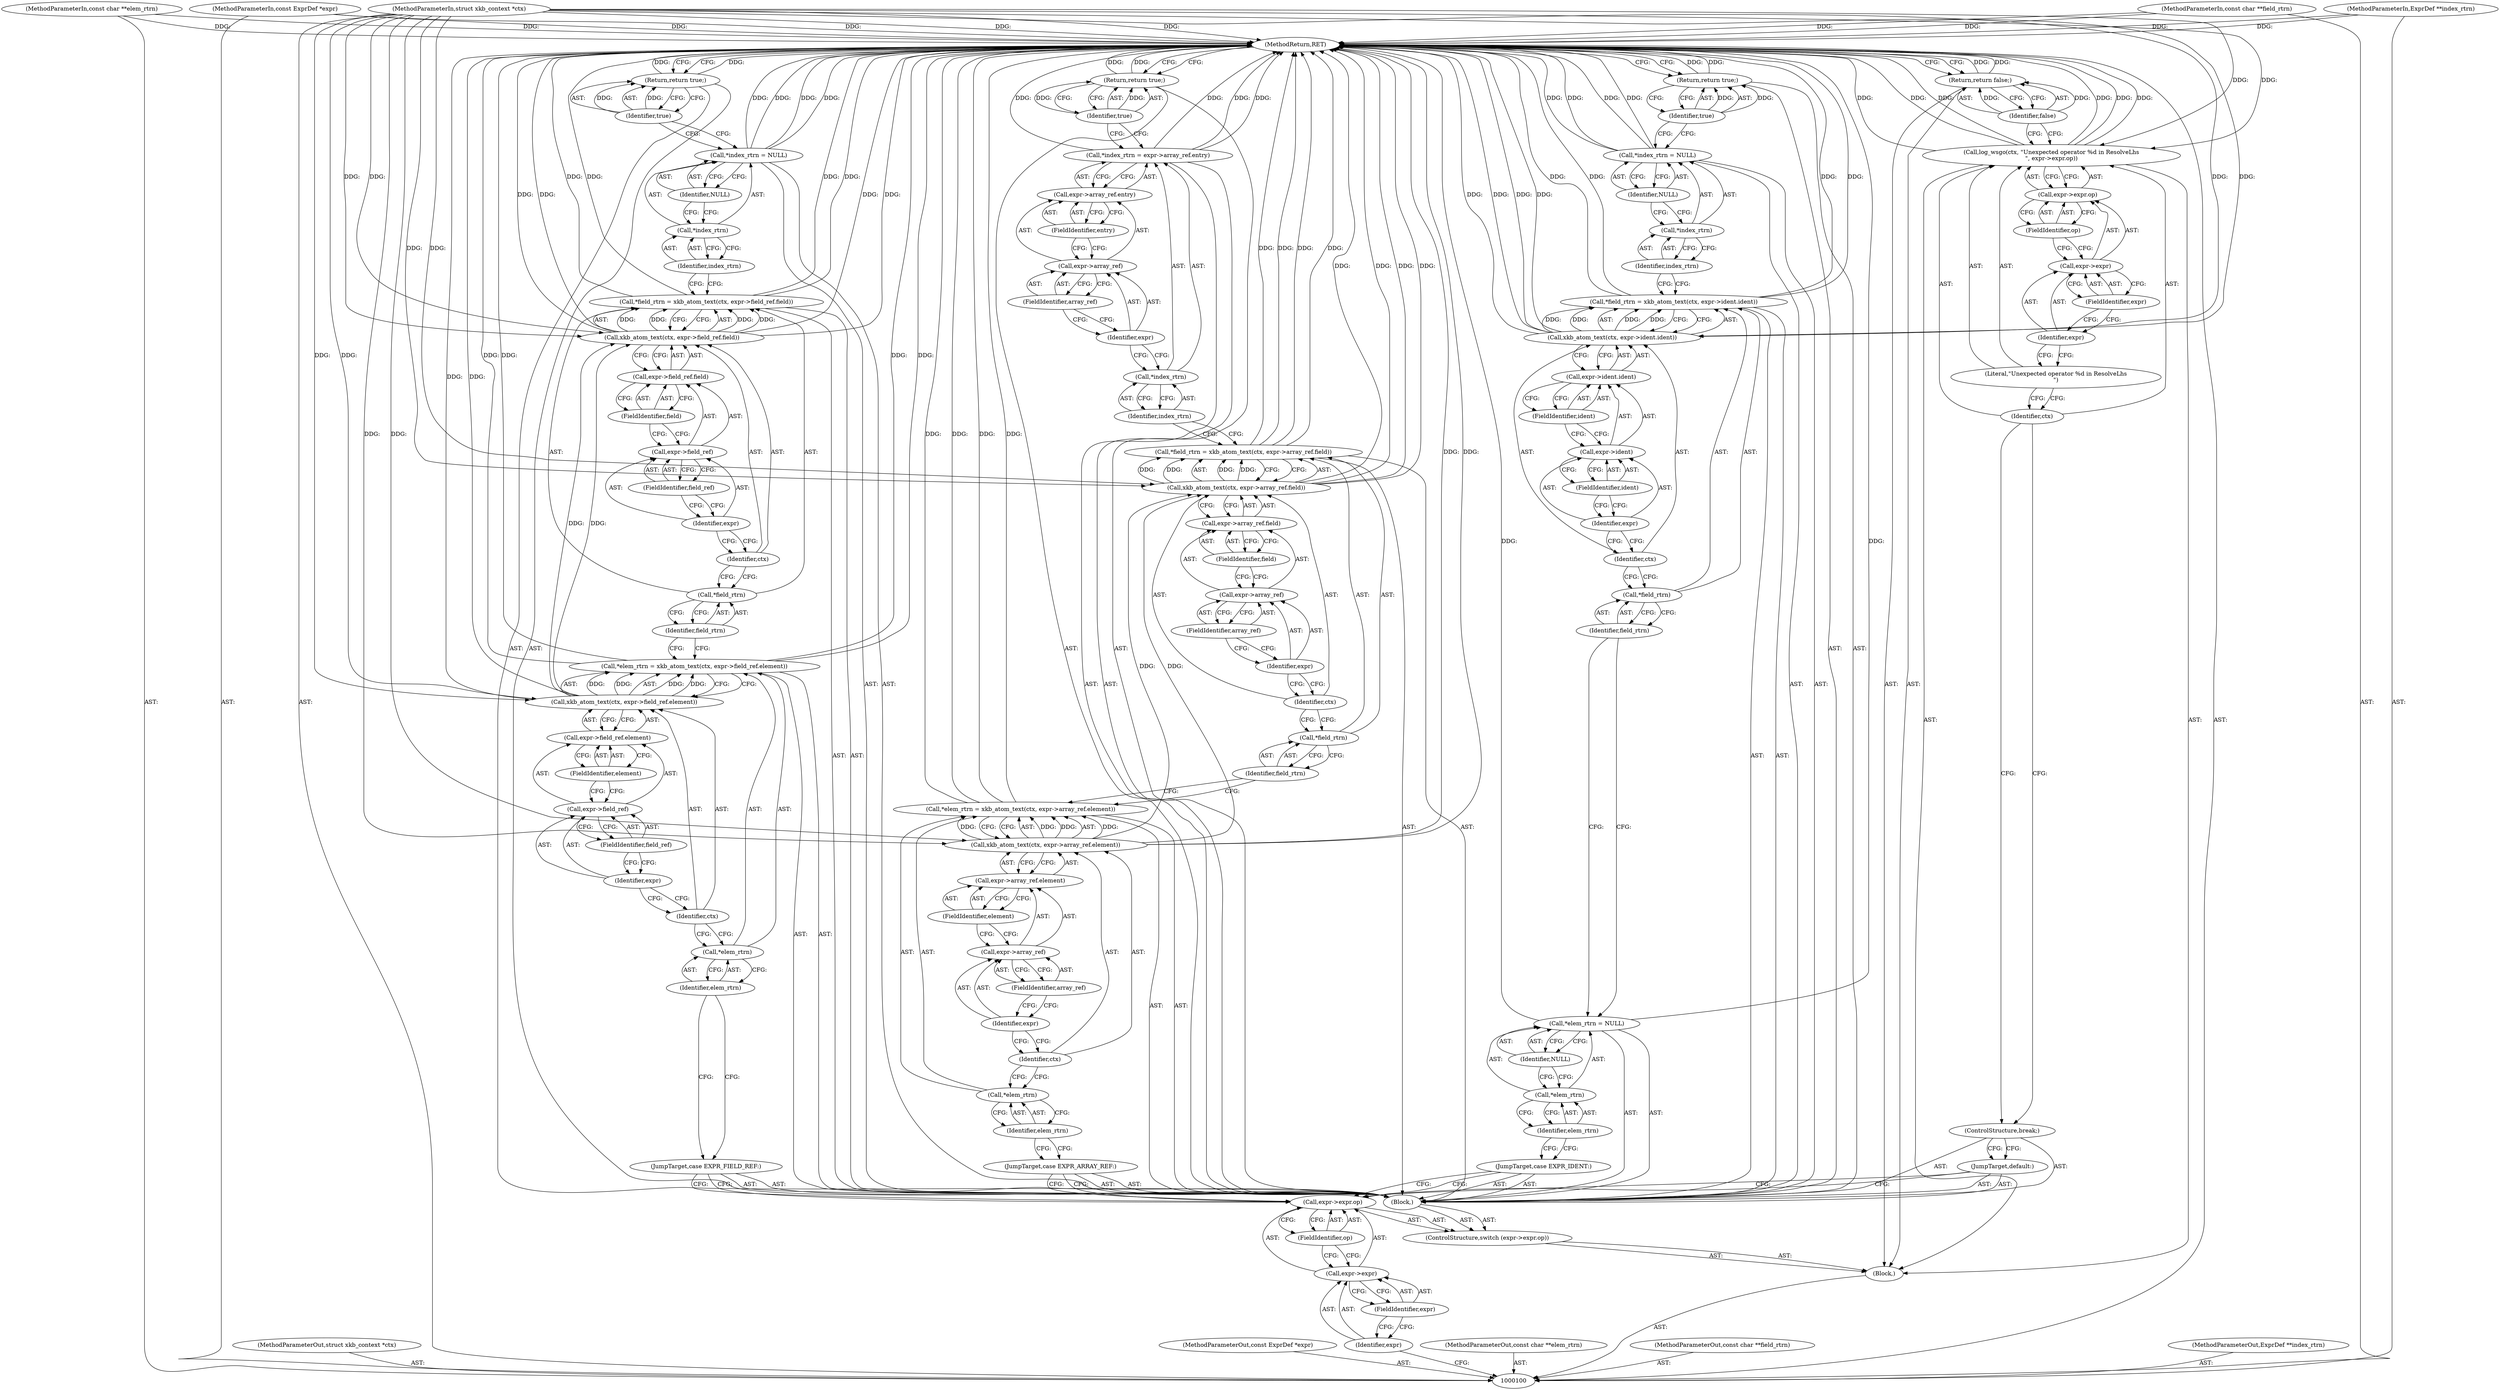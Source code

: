 digraph "1_libxkbcommon_38e1766bc6e20108948aec8a0b222a4bad0254e9" {
"1000205" [label="(MethodReturn,RET)"];
"1000101" [label="(MethodParameterIn,struct xkb_context *ctx)"];
"1000245" [label="(MethodParameterOut,struct xkb_context *ctx)"];
"1000102" [label="(MethodParameterIn,const ExprDef *expr)"];
"1000246" [label="(MethodParameterOut,const ExprDef *expr)"];
"1000134" [label="(Identifier,true)"];
"1000133" [label="(Return,return true;)"];
"1000135" [label="(JumpTarget,case EXPR_FIELD_REF:)"];
"1000138" [label="(Identifier,elem_rtrn)"];
"1000139" [label="(Call,xkb_atom_text(ctx, expr->field_ref.element))"];
"1000140" [label="(Identifier,ctx)"];
"1000141" [label="(Call,expr->field_ref.element)"];
"1000142" [label="(Call,expr->field_ref)"];
"1000143" [label="(Identifier,expr)"];
"1000144" [label="(FieldIdentifier,field_ref)"];
"1000145" [label="(FieldIdentifier,element)"];
"1000136" [label="(Call,*elem_rtrn = xkb_atom_text(ctx, expr->field_ref.element))"];
"1000137" [label="(Call,*elem_rtrn)"];
"1000148" [label="(Identifier,field_rtrn)"];
"1000149" [label="(Call,xkb_atom_text(ctx, expr->field_ref.field))"];
"1000150" [label="(Identifier,ctx)"];
"1000151" [label="(Call,expr->field_ref.field)"];
"1000152" [label="(Call,expr->field_ref)"];
"1000153" [label="(Identifier,expr)"];
"1000154" [label="(FieldIdentifier,field_ref)"];
"1000155" [label="(FieldIdentifier,field)"];
"1000146" [label="(Call,*field_rtrn = xkb_atom_text(ctx, expr->field_ref.field))"];
"1000147" [label="(Call,*field_rtrn)"];
"1000159" [label="(Identifier,NULL)"];
"1000156" [label="(Call,*index_rtrn = NULL)"];
"1000157" [label="(Call,*index_rtrn)"];
"1000158" [label="(Identifier,index_rtrn)"];
"1000161" [label="(Identifier,true)"];
"1000160" [label="(Return,return true;)"];
"1000162" [label="(JumpTarget,case EXPR_ARRAY_REF:)"];
"1000166" [label="(Call,xkb_atom_text(ctx, expr->array_ref.element))"];
"1000167" [label="(Identifier,ctx)"];
"1000168" [label="(Call,expr->array_ref.element)"];
"1000169" [label="(Call,expr->array_ref)"];
"1000170" [label="(Identifier,expr)"];
"1000171" [label="(FieldIdentifier,array_ref)"];
"1000172" [label="(FieldIdentifier,element)"];
"1000163" [label="(Call,*elem_rtrn = xkb_atom_text(ctx, expr->array_ref.element))"];
"1000164" [label="(Call,*elem_rtrn)"];
"1000165" [label="(Identifier,elem_rtrn)"];
"1000176" [label="(Call,xkb_atom_text(ctx, expr->array_ref.field))"];
"1000177" [label="(Identifier,ctx)"];
"1000178" [label="(Call,expr->array_ref.field)"];
"1000179" [label="(Call,expr->array_ref)"];
"1000180" [label="(Identifier,expr)"];
"1000181" [label="(FieldIdentifier,array_ref)"];
"1000182" [label="(FieldIdentifier,field)"];
"1000173" [label="(Call,*field_rtrn = xkb_atom_text(ctx, expr->array_ref.field))"];
"1000174" [label="(Call,*field_rtrn)"];
"1000175" [label="(Identifier,field_rtrn)"];
"1000186" [label="(Call,expr->array_ref.entry)"];
"1000187" [label="(Call,expr->array_ref)"];
"1000188" [label="(Identifier,expr)"];
"1000189" [label="(FieldIdentifier,array_ref)"];
"1000190" [label="(FieldIdentifier,entry)"];
"1000183" [label="(Call,*index_rtrn = expr->array_ref.entry)"];
"1000184" [label="(Call,*index_rtrn)"];
"1000185" [label="(Identifier,index_rtrn)"];
"1000103" [label="(MethodParameterIn,const char **elem_rtrn)"];
"1000247" [label="(MethodParameterOut,const char **elem_rtrn)"];
"1000104" [label="(MethodParameterIn,const char **field_rtrn)"];
"1000248" [label="(MethodParameterOut,const char **field_rtrn)"];
"1000192" [label="(Identifier,true)"];
"1000191" [label="(Return,return true;)"];
"1000193" [label="(JumpTarget,default:)"];
"1000194" [label="(ControlStructure,break;)"];
"1000196" [label="(Identifier,ctx)"];
"1000197" [label="(Literal,\"Unexpected operator %d in ResolveLhs\n\")"];
"1000195" [label="(Call,log_wsgo(ctx, \"Unexpected operator %d in ResolveLhs\n\", expr->expr.op))"];
"1000198" [label="(Call,expr->expr.op)"];
"1000199" [label="(Call,expr->expr)"];
"1000200" [label="(Identifier,expr)"];
"1000201" [label="(FieldIdentifier,expr)"];
"1000202" [label="(FieldIdentifier,op)"];
"1000204" [label="(Identifier,false)"];
"1000203" [label="(Return,return false;)"];
"1000105" [label="(MethodParameterIn,ExprDef **index_rtrn)"];
"1000249" [label="(MethodParameterOut,ExprDef **index_rtrn)"];
"1000106" [label="(Block,)"];
"1000108" [label="(Call,expr->expr.op)"];
"1000109" [label="(Call,expr->expr)"];
"1000110" [label="(Identifier,expr)"];
"1000111" [label="(FieldIdentifier,expr)"];
"1000112" [label="(FieldIdentifier,op)"];
"1000113" [label="(Block,)"];
"1000107" [label="(ControlStructure,switch (expr->expr.op))"];
"1000114" [label="(JumpTarget,case EXPR_IDENT:)"];
"1000117" [label="(Identifier,elem_rtrn)"];
"1000118" [label="(Identifier,NULL)"];
"1000115" [label="(Call,*elem_rtrn = NULL)"];
"1000116" [label="(Call,*elem_rtrn)"];
"1000121" [label="(Identifier,field_rtrn)"];
"1000122" [label="(Call,xkb_atom_text(ctx, expr->ident.ident))"];
"1000123" [label="(Identifier,ctx)"];
"1000124" [label="(Call,expr->ident.ident)"];
"1000125" [label="(Call,expr->ident)"];
"1000126" [label="(Identifier,expr)"];
"1000127" [label="(FieldIdentifier,ident)"];
"1000128" [label="(FieldIdentifier,ident)"];
"1000119" [label="(Call,*field_rtrn = xkb_atom_text(ctx, expr->ident.ident))"];
"1000120" [label="(Call,*field_rtrn)"];
"1000131" [label="(Identifier,index_rtrn)"];
"1000132" [label="(Identifier,NULL)"];
"1000129" [label="(Call,*index_rtrn = NULL)"];
"1000130" [label="(Call,*index_rtrn)"];
"1000205" -> "1000100"  [label="AST: "];
"1000205" -> "1000133"  [label="CFG: "];
"1000205" -> "1000160"  [label="CFG: "];
"1000205" -> "1000191"  [label="CFG: "];
"1000205" -> "1000203"  [label="CFG: "];
"1000191" -> "1000205"  [label="DDG: "];
"1000149" -> "1000205"  [label="DDG: "];
"1000149" -> "1000205"  [label="DDG: "];
"1000156" -> "1000205"  [label="DDG: "];
"1000156" -> "1000205"  [label="DDG: "];
"1000104" -> "1000205"  [label="DDG: "];
"1000105" -> "1000205"  [label="DDG: "];
"1000102" -> "1000205"  [label="DDG: "];
"1000176" -> "1000205"  [label="DDG: "];
"1000176" -> "1000205"  [label="DDG: "];
"1000166" -> "1000205"  [label="DDG: "];
"1000129" -> "1000205"  [label="DDG: "];
"1000129" -> "1000205"  [label="DDG: "];
"1000163" -> "1000205"  [label="DDG: "];
"1000163" -> "1000205"  [label="DDG: "];
"1000183" -> "1000205"  [label="DDG: "];
"1000183" -> "1000205"  [label="DDG: "];
"1000122" -> "1000205"  [label="DDG: "];
"1000122" -> "1000205"  [label="DDG: "];
"1000139" -> "1000205"  [label="DDG: "];
"1000136" -> "1000205"  [label="DDG: "];
"1000136" -> "1000205"  [label="DDG: "];
"1000195" -> "1000205"  [label="DDG: "];
"1000195" -> "1000205"  [label="DDG: "];
"1000195" -> "1000205"  [label="DDG: "];
"1000103" -> "1000205"  [label="DDG: "];
"1000146" -> "1000205"  [label="DDG: "];
"1000146" -> "1000205"  [label="DDG: "];
"1000173" -> "1000205"  [label="DDG: "];
"1000173" -> "1000205"  [label="DDG: "];
"1000101" -> "1000205"  [label="DDG: "];
"1000119" -> "1000205"  [label="DDG: "];
"1000119" -> "1000205"  [label="DDG: "];
"1000115" -> "1000205"  [label="DDG: "];
"1000133" -> "1000205"  [label="DDG: "];
"1000160" -> "1000205"  [label="DDG: "];
"1000203" -> "1000205"  [label="DDG: "];
"1000101" -> "1000100"  [label="AST: "];
"1000101" -> "1000205"  [label="DDG: "];
"1000101" -> "1000122"  [label="DDG: "];
"1000101" -> "1000139"  [label="DDG: "];
"1000101" -> "1000149"  [label="DDG: "];
"1000101" -> "1000166"  [label="DDG: "];
"1000101" -> "1000176"  [label="DDG: "];
"1000101" -> "1000195"  [label="DDG: "];
"1000245" -> "1000100"  [label="AST: "];
"1000102" -> "1000100"  [label="AST: "];
"1000102" -> "1000205"  [label="DDG: "];
"1000246" -> "1000100"  [label="AST: "];
"1000134" -> "1000133"  [label="AST: "];
"1000134" -> "1000129"  [label="CFG: "];
"1000133" -> "1000134"  [label="CFG: "];
"1000134" -> "1000133"  [label="DDG: "];
"1000133" -> "1000113"  [label="AST: "];
"1000133" -> "1000134"  [label="CFG: "];
"1000134" -> "1000133"  [label="AST: "];
"1000205" -> "1000133"  [label="CFG: "];
"1000133" -> "1000205"  [label="DDG: "];
"1000134" -> "1000133"  [label="DDG: "];
"1000135" -> "1000113"  [label="AST: "];
"1000135" -> "1000108"  [label="CFG: "];
"1000138" -> "1000135"  [label="CFG: "];
"1000138" -> "1000137"  [label="AST: "];
"1000138" -> "1000135"  [label="CFG: "];
"1000137" -> "1000138"  [label="CFG: "];
"1000139" -> "1000136"  [label="AST: "];
"1000139" -> "1000141"  [label="CFG: "];
"1000140" -> "1000139"  [label="AST: "];
"1000141" -> "1000139"  [label="AST: "];
"1000136" -> "1000139"  [label="CFG: "];
"1000139" -> "1000205"  [label="DDG: "];
"1000139" -> "1000136"  [label="DDG: "];
"1000139" -> "1000136"  [label="DDG: "];
"1000101" -> "1000139"  [label="DDG: "];
"1000139" -> "1000149"  [label="DDG: "];
"1000140" -> "1000139"  [label="AST: "];
"1000140" -> "1000137"  [label="CFG: "];
"1000143" -> "1000140"  [label="CFG: "];
"1000141" -> "1000139"  [label="AST: "];
"1000141" -> "1000145"  [label="CFG: "];
"1000142" -> "1000141"  [label="AST: "];
"1000145" -> "1000141"  [label="AST: "];
"1000139" -> "1000141"  [label="CFG: "];
"1000142" -> "1000141"  [label="AST: "];
"1000142" -> "1000144"  [label="CFG: "];
"1000143" -> "1000142"  [label="AST: "];
"1000144" -> "1000142"  [label="AST: "];
"1000145" -> "1000142"  [label="CFG: "];
"1000143" -> "1000142"  [label="AST: "];
"1000143" -> "1000140"  [label="CFG: "];
"1000144" -> "1000143"  [label="CFG: "];
"1000144" -> "1000142"  [label="AST: "];
"1000144" -> "1000143"  [label="CFG: "];
"1000142" -> "1000144"  [label="CFG: "];
"1000145" -> "1000141"  [label="AST: "];
"1000145" -> "1000142"  [label="CFG: "];
"1000141" -> "1000145"  [label="CFG: "];
"1000136" -> "1000113"  [label="AST: "];
"1000136" -> "1000139"  [label="CFG: "];
"1000137" -> "1000136"  [label="AST: "];
"1000139" -> "1000136"  [label="AST: "];
"1000148" -> "1000136"  [label="CFG: "];
"1000136" -> "1000205"  [label="DDG: "];
"1000136" -> "1000205"  [label="DDG: "];
"1000139" -> "1000136"  [label="DDG: "];
"1000139" -> "1000136"  [label="DDG: "];
"1000137" -> "1000136"  [label="AST: "];
"1000137" -> "1000138"  [label="CFG: "];
"1000138" -> "1000137"  [label="AST: "];
"1000140" -> "1000137"  [label="CFG: "];
"1000148" -> "1000147"  [label="AST: "];
"1000148" -> "1000136"  [label="CFG: "];
"1000147" -> "1000148"  [label="CFG: "];
"1000149" -> "1000146"  [label="AST: "];
"1000149" -> "1000151"  [label="CFG: "];
"1000150" -> "1000149"  [label="AST: "];
"1000151" -> "1000149"  [label="AST: "];
"1000146" -> "1000149"  [label="CFG: "];
"1000149" -> "1000205"  [label="DDG: "];
"1000149" -> "1000205"  [label="DDG: "];
"1000149" -> "1000146"  [label="DDG: "];
"1000149" -> "1000146"  [label="DDG: "];
"1000139" -> "1000149"  [label="DDG: "];
"1000101" -> "1000149"  [label="DDG: "];
"1000150" -> "1000149"  [label="AST: "];
"1000150" -> "1000147"  [label="CFG: "];
"1000153" -> "1000150"  [label="CFG: "];
"1000151" -> "1000149"  [label="AST: "];
"1000151" -> "1000155"  [label="CFG: "];
"1000152" -> "1000151"  [label="AST: "];
"1000155" -> "1000151"  [label="AST: "];
"1000149" -> "1000151"  [label="CFG: "];
"1000152" -> "1000151"  [label="AST: "];
"1000152" -> "1000154"  [label="CFG: "];
"1000153" -> "1000152"  [label="AST: "];
"1000154" -> "1000152"  [label="AST: "];
"1000155" -> "1000152"  [label="CFG: "];
"1000153" -> "1000152"  [label="AST: "];
"1000153" -> "1000150"  [label="CFG: "];
"1000154" -> "1000153"  [label="CFG: "];
"1000154" -> "1000152"  [label="AST: "];
"1000154" -> "1000153"  [label="CFG: "];
"1000152" -> "1000154"  [label="CFG: "];
"1000155" -> "1000151"  [label="AST: "];
"1000155" -> "1000152"  [label="CFG: "];
"1000151" -> "1000155"  [label="CFG: "];
"1000146" -> "1000113"  [label="AST: "];
"1000146" -> "1000149"  [label="CFG: "];
"1000147" -> "1000146"  [label="AST: "];
"1000149" -> "1000146"  [label="AST: "];
"1000158" -> "1000146"  [label="CFG: "];
"1000146" -> "1000205"  [label="DDG: "];
"1000146" -> "1000205"  [label="DDG: "];
"1000149" -> "1000146"  [label="DDG: "];
"1000149" -> "1000146"  [label="DDG: "];
"1000147" -> "1000146"  [label="AST: "];
"1000147" -> "1000148"  [label="CFG: "];
"1000148" -> "1000147"  [label="AST: "];
"1000150" -> "1000147"  [label="CFG: "];
"1000159" -> "1000156"  [label="AST: "];
"1000159" -> "1000157"  [label="CFG: "];
"1000156" -> "1000159"  [label="CFG: "];
"1000156" -> "1000113"  [label="AST: "];
"1000156" -> "1000159"  [label="CFG: "];
"1000157" -> "1000156"  [label="AST: "];
"1000159" -> "1000156"  [label="AST: "];
"1000161" -> "1000156"  [label="CFG: "];
"1000156" -> "1000205"  [label="DDG: "];
"1000156" -> "1000205"  [label="DDG: "];
"1000157" -> "1000156"  [label="AST: "];
"1000157" -> "1000158"  [label="CFG: "];
"1000158" -> "1000157"  [label="AST: "];
"1000159" -> "1000157"  [label="CFG: "];
"1000158" -> "1000157"  [label="AST: "];
"1000158" -> "1000146"  [label="CFG: "];
"1000157" -> "1000158"  [label="CFG: "];
"1000161" -> "1000160"  [label="AST: "];
"1000161" -> "1000156"  [label="CFG: "];
"1000160" -> "1000161"  [label="CFG: "];
"1000161" -> "1000160"  [label="DDG: "];
"1000160" -> "1000113"  [label="AST: "];
"1000160" -> "1000161"  [label="CFG: "];
"1000161" -> "1000160"  [label="AST: "];
"1000205" -> "1000160"  [label="CFG: "];
"1000160" -> "1000205"  [label="DDG: "];
"1000161" -> "1000160"  [label="DDG: "];
"1000162" -> "1000113"  [label="AST: "];
"1000162" -> "1000108"  [label="CFG: "];
"1000165" -> "1000162"  [label="CFG: "];
"1000166" -> "1000163"  [label="AST: "];
"1000166" -> "1000168"  [label="CFG: "];
"1000167" -> "1000166"  [label="AST: "];
"1000168" -> "1000166"  [label="AST: "];
"1000163" -> "1000166"  [label="CFG: "];
"1000166" -> "1000205"  [label="DDG: "];
"1000166" -> "1000163"  [label="DDG: "];
"1000166" -> "1000163"  [label="DDG: "];
"1000101" -> "1000166"  [label="DDG: "];
"1000166" -> "1000176"  [label="DDG: "];
"1000167" -> "1000166"  [label="AST: "];
"1000167" -> "1000164"  [label="CFG: "];
"1000170" -> "1000167"  [label="CFG: "];
"1000168" -> "1000166"  [label="AST: "];
"1000168" -> "1000172"  [label="CFG: "];
"1000169" -> "1000168"  [label="AST: "];
"1000172" -> "1000168"  [label="AST: "];
"1000166" -> "1000168"  [label="CFG: "];
"1000169" -> "1000168"  [label="AST: "];
"1000169" -> "1000171"  [label="CFG: "];
"1000170" -> "1000169"  [label="AST: "];
"1000171" -> "1000169"  [label="AST: "];
"1000172" -> "1000169"  [label="CFG: "];
"1000170" -> "1000169"  [label="AST: "];
"1000170" -> "1000167"  [label="CFG: "];
"1000171" -> "1000170"  [label="CFG: "];
"1000171" -> "1000169"  [label="AST: "];
"1000171" -> "1000170"  [label="CFG: "];
"1000169" -> "1000171"  [label="CFG: "];
"1000172" -> "1000168"  [label="AST: "];
"1000172" -> "1000169"  [label="CFG: "];
"1000168" -> "1000172"  [label="CFG: "];
"1000163" -> "1000113"  [label="AST: "];
"1000163" -> "1000166"  [label="CFG: "];
"1000164" -> "1000163"  [label="AST: "];
"1000166" -> "1000163"  [label="AST: "];
"1000175" -> "1000163"  [label="CFG: "];
"1000163" -> "1000205"  [label="DDG: "];
"1000163" -> "1000205"  [label="DDG: "];
"1000166" -> "1000163"  [label="DDG: "];
"1000166" -> "1000163"  [label="DDG: "];
"1000164" -> "1000163"  [label="AST: "];
"1000164" -> "1000165"  [label="CFG: "];
"1000165" -> "1000164"  [label="AST: "];
"1000167" -> "1000164"  [label="CFG: "];
"1000165" -> "1000164"  [label="AST: "];
"1000165" -> "1000162"  [label="CFG: "];
"1000164" -> "1000165"  [label="CFG: "];
"1000176" -> "1000173"  [label="AST: "];
"1000176" -> "1000178"  [label="CFG: "];
"1000177" -> "1000176"  [label="AST: "];
"1000178" -> "1000176"  [label="AST: "];
"1000173" -> "1000176"  [label="CFG: "];
"1000176" -> "1000205"  [label="DDG: "];
"1000176" -> "1000205"  [label="DDG: "];
"1000176" -> "1000173"  [label="DDG: "];
"1000176" -> "1000173"  [label="DDG: "];
"1000166" -> "1000176"  [label="DDG: "];
"1000101" -> "1000176"  [label="DDG: "];
"1000177" -> "1000176"  [label="AST: "];
"1000177" -> "1000174"  [label="CFG: "];
"1000180" -> "1000177"  [label="CFG: "];
"1000178" -> "1000176"  [label="AST: "];
"1000178" -> "1000182"  [label="CFG: "];
"1000179" -> "1000178"  [label="AST: "];
"1000182" -> "1000178"  [label="AST: "];
"1000176" -> "1000178"  [label="CFG: "];
"1000179" -> "1000178"  [label="AST: "];
"1000179" -> "1000181"  [label="CFG: "];
"1000180" -> "1000179"  [label="AST: "];
"1000181" -> "1000179"  [label="AST: "];
"1000182" -> "1000179"  [label="CFG: "];
"1000180" -> "1000179"  [label="AST: "];
"1000180" -> "1000177"  [label="CFG: "];
"1000181" -> "1000180"  [label="CFG: "];
"1000181" -> "1000179"  [label="AST: "];
"1000181" -> "1000180"  [label="CFG: "];
"1000179" -> "1000181"  [label="CFG: "];
"1000182" -> "1000178"  [label="AST: "];
"1000182" -> "1000179"  [label="CFG: "];
"1000178" -> "1000182"  [label="CFG: "];
"1000173" -> "1000113"  [label="AST: "];
"1000173" -> "1000176"  [label="CFG: "];
"1000174" -> "1000173"  [label="AST: "];
"1000176" -> "1000173"  [label="AST: "];
"1000185" -> "1000173"  [label="CFG: "];
"1000173" -> "1000205"  [label="DDG: "];
"1000173" -> "1000205"  [label="DDG: "];
"1000176" -> "1000173"  [label="DDG: "];
"1000176" -> "1000173"  [label="DDG: "];
"1000174" -> "1000173"  [label="AST: "];
"1000174" -> "1000175"  [label="CFG: "];
"1000175" -> "1000174"  [label="AST: "];
"1000177" -> "1000174"  [label="CFG: "];
"1000175" -> "1000174"  [label="AST: "];
"1000175" -> "1000163"  [label="CFG: "];
"1000174" -> "1000175"  [label="CFG: "];
"1000186" -> "1000183"  [label="AST: "];
"1000186" -> "1000190"  [label="CFG: "];
"1000187" -> "1000186"  [label="AST: "];
"1000190" -> "1000186"  [label="AST: "];
"1000183" -> "1000186"  [label="CFG: "];
"1000187" -> "1000186"  [label="AST: "];
"1000187" -> "1000189"  [label="CFG: "];
"1000188" -> "1000187"  [label="AST: "];
"1000189" -> "1000187"  [label="AST: "];
"1000190" -> "1000187"  [label="CFG: "];
"1000188" -> "1000187"  [label="AST: "];
"1000188" -> "1000184"  [label="CFG: "];
"1000189" -> "1000188"  [label="CFG: "];
"1000189" -> "1000187"  [label="AST: "];
"1000189" -> "1000188"  [label="CFG: "];
"1000187" -> "1000189"  [label="CFG: "];
"1000190" -> "1000186"  [label="AST: "];
"1000190" -> "1000187"  [label="CFG: "];
"1000186" -> "1000190"  [label="CFG: "];
"1000183" -> "1000113"  [label="AST: "];
"1000183" -> "1000186"  [label="CFG: "];
"1000184" -> "1000183"  [label="AST: "];
"1000186" -> "1000183"  [label="AST: "];
"1000192" -> "1000183"  [label="CFG: "];
"1000183" -> "1000205"  [label="DDG: "];
"1000183" -> "1000205"  [label="DDG: "];
"1000184" -> "1000183"  [label="AST: "];
"1000184" -> "1000185"  [label="CFG: "];
"1000185" -> "1000184"  [label="AST: "];
"1000188" -> "1000184"  [label="CFG: "];
"1000185" -> "1000184"  [label="AST: "];
"1000185" -> "1000173"  [label="CFG: "];
"1000184" -> "1000185"  [label="CFG: "];
"1000103" -> "1000100"  [label="AST: "];
"1000103" -> "1000205"  [label="DDG: "];
"1000247" -> "1000100"  [label="AST: "];
"1000104" -> "1000100"  [label="AST: "];
"1000104" -> "1000205"  [label="DDG: "];
"1000248" -> "1000100"  [label="AST: "];
"1000192" -> "1000191"  [label="AST: "];
"1000192" -> "1000183"  [label="CFG: "];
"1000191" -> "1000192"  [label="CFG: "];
"1000192" -> "1000191"  [label="DDG: "];
"1000191" -> "1000113"  [label="AST: "];
"1000191" -> "1000192"  [label="CFG: "];
"1000192" -> "1000191"  [label="AST: "];
"1000205" -> "1000191"  [label="CFG: "];
"1000191" -> "1000205"  [label="DDG: "];
"1000192" -> "1000191"  [label="DDG: "];
"1000193" -> "1000113"  [label="AST: "];
"1000193" -> "1000108"  [label="CFG: "];
"1000194" -> "1000193"  [label="CFG: "];
"1000194" -> "1000113"  [label="AST: "];
"1000194" -> "1000193"  [label="CFG: "];
"1000196" -> "1000194"  [label="CFG: "];
"1000196" -> "1000195"  [label="AST: "];
"1000196" -> "1000194"  [label="CFG: "];
"1000197" -> "1000196"  [label="CFG: "];
"1000197" -> "1000195"  [label="AST: "];
"1000197" -> "1000196"  [label="CFG: "];
"1000200" -> "1000197"  [label="CFG: "];
"1000195" -> "1000106"  [label="AST: "];
"1000195" -> "1000198"  [label="CFG: "];
"1000196" -> "1000195"  [label="AST: "];
"1000197" -> "1000195"  [label="AST: "];
"1000198" -> "1000195"  [label="AST: "];
"1000204" -> "1000195"  [label="CFG: "];
"1000195" -> "1000205"  [label="DDG: "];
"1000195" -> "1000205"  [label="DDG: "];
"1000195" -> "1000205"  [label="DDG: "];
"1000101" -> "1000195"  [label="DDG: "];
"1000198" -> "1000195"  [label="AST: "];
"1000198" -> "1000202"  [label="CFG: "];
"1000199" -> "1000198"  [label="AST: "];
"1000202" -> "1000198"  [label="AST: "];
"1000195" -> "1000198"  [label="CFG: "];
"1000199" -> "1000198"  [label="AST: "];
"1000199" -> "1000201"  [label="CFG: "];
"1000200" -> "1000199"  [label="AST: "];
"1000201" -> "1000199"  [label="AST: "];
"1000202" -> "1000199"  [label="CFG: "];
"1000200" -> "1000199"  [label="AST: "];
"1000200" -> "1000197"  [label="CFG: "];
"1000201" -> "1000200"  [label="CFG: "];
"1000201" -> "1000199"  [label="AST: "];
"1000201" -> "1000200"  [label="CFG: "];
"1000199" -> "1000201"  [label="CFG: "];
"1000202" -> "1000198"  [label="AST: "];
"1000202" -> "1000199"  [label="CFG: "];
"1000198" -> "1000202"  [label="CFG: "];
"1000204" -> "1000203"  [label="AST: "];
"1000204" -> "1000195"  [label="CFG: "];
"1000203" -> "1000204"  [label="CFG: "];
"1000204" -> "1000203"  [label="DDG: "];
"1000203" -> "1000106"  [label="AST: "];
"1000203" -> "1000204"  [label="CFG: "];
"1000204" -> "1000203"  [label="AST: "];
"1000205" -> "1000203"  [label="CFG: "];
"1000203" -> "1000205"  [label="DDG: "];
"1000204" -> "1000203"  [label="DDG: "];
"1000105" -> "1000100"  [label="AST: "];
"1000105" -> "1000205"  [label="DDG: "];
"1000249" -> "1000100"  [label="AST: "];
"1000106" -> "1000100"  [label="AST: "];
"1000107" -> "1000106"  [label="AST: "];
"1000195" -> "1000106"  [label="AST: "];
"1000203" -> "1000106"  [label="AST: "];
"1000108" -> "1000107"  [label="AST: "];
"1000108" -> "1000112"  [label="CFG: "];
"1000109" -> "1000108"  [label="AST: "];
"1000112" -> "1000108"  [label="AST: "];
"1000114" -> "1000108"  [label="CFG: "];
"1000135" -> "1000108"  [label="CFG: "];
"1000162" -> "1000108"  [label="CFG: "];
"1000193" -> "1000108"  [label="CFG: "];
"1000109" -> "1000108"  [label="AST: "];
"1000109" -> "1000111"  [label="CFG: "];
"1000110" -> "1000109"  [label="AST: "];
"1000111" -> "1000109"  [label="AST: "];
"1000112" -> "1000109"  [label="CFG: "];
"1000110" -> "1000109"  [label="AST: "];
"1000110" -> "1000100"  [label="CFG: "];
"1000111" -> "1000110"  [label="CFG: "];
"1000111" -> "1000109"  [label="AST: "];
"1000111" -> "1000110"  [label="CFG: "];
"1000109" -> "1000111"  [label="CFG: "];
"1000112" -> "1000108"  [label="AST: "];
"1000112" -> "1000109"  [label="CFG: "];
"1000108" -> "1000112"  [label="CFG: "];
"1000113" -> "1000107"  [label="AST: "];
"1000114" -> "1000113"  [label="AST: "];
"1000115" -> "1000113"  [label="AST: "];
"1000119" -> "1000113"  [label="AST: "];
"1000129" -> "1000113"  [label="AST: "];
"1000133" -> "1000113"  [label="AST: "];
"1000135" -> "1000113"  [label="AST: "];
"1000136" -> "1000113"  [label="AST: "];
"1000146" -> "1000113"  [label="AST: "];
"1000156" -> "1000113"  [label="AST: "];
"1000160" -> "1000113"  [label="AST: "];
"1000162" -> "1000113"  [label="AST: "];
"1000163" -> "1000113"  [label="AST: "];
"1000173" -> "1000113"  [label="AST: "];
"1000183" -> "1000113"  [label="AST: "];
"1000191" -> "1000113"  [label="AST: "];
"1000193" -> "1000113"  [label="AST: "];
"1000194" -> "1000113"  [label="AST: "];
"1000107" -> "1000106"  [label="AST: "];
"1000108" -> "1000107"  [label="AST: "];
"1000113" -> "1000107"  [label="AST: "];
"1000114" -> "1000113"  [label="AST: "];
"1000114" -> "1000108"  [label="CFG: "];
"1000117" -> "1000114"  [label="CFG: "];
"1000117" -> "1000116"  [label="AST: "];
"1000117" -> "1000114"  [label="CFG: "];
"1000116" -> "1000117"  [label="CFG: "];
"1000118" -> "1000115"  [label="AST: "];
"1000118" -> "1000116"  [label="CFG: "];
"1000115" -> "1000118"  [label="CFG: "];
"1000115" -> "1000113"  [label="AST: "];
"1000115" -> "1000118"  [label="CFG: "];
"1000116" -> "1000115"  [label="AST: "];
"1000118" -> "1000115"  [label="AST: "];
"1000121" -> "1000115"  [label="CFG: "];
"1000115" -> "1000205"  [label="DDG: "];
"1000116" -> "1000115"  [label="AST: "];
"1000116" -> "1000117"  [label="CFG: "];
"1000117" -> "1000116"  [label="AST: "];
"1000118" -> "1000116"  [label="CFG: "];
"1000121" -> "1000120"  [label="AST: "];
"1000121" -> "1000115"  [label="CFG: "];
"1000120" -> "1000121"  [label="CFG: "];
"1000122" -> "1000119"  [label="AST: "];
"1000122" -> "1000124"  [label="CFG: "];
"1000123" -> "1000122"  [label="AST: "];
"1000124" -> "1000122"  [label="AST: "];
"1000119" -> "1000122"  [label="CFG: "];
"1000122" -> "1000205"  [label="DDG: "];
"1000122" -> "1000205"  [label="DDG: "];
"1000122" -> "1000119"  [label="DDG: "];
"1000122" -> "1000119"  [label="DDG: "];
"1000101" -> "1000122"  [label="DDG: "];
"1000123" -> "1000122"  [label="AST: "];
"1000123" -> "1000120"  [label="CFG: "];
"1000126" -> "1000123"  [label="CFG: "];
"1000124" -> "1000122"  [label="AST: "];
"1000124" -> "1000128"  [label="CFG: "];
"1000125" -> "1000124"  [label="AST: "];
"1000128" -> "1000124"  [label="AST: "];
"1000122" -> "1000124"  [label="CFG: "];
"1000125" -> "1000124"  [label="AST: "];
"1000125" -> "1000127"  [label="CFG: "];
"1000126" -> "1000125"  [label="AST: "];
"1000127" -> "1000125"  [label="AST: "];
"1000128" -> "1000125"  [label="CFG: "];
"1000126" -> "1000125"  [label="AST: "];
"1000126" -> "1000123"  [label="CFG: "];
"1000127" -> "1000126"  [label="CFG: "];
"1000127" -> "1000125"  [label="AST: "];
"1000127" -> "1000126"  [label="CFG: "];
"1000125" -> "1000127"  [label="CFG: "];
"1000128" -> "1000124"  [label="AST: "];
"1000128" -> "1000125"  [label="CFG: "];
"1000124" -> "1000128"  [label="CFG: "];
"1000119" -> "1000113"  [label="AST: "];
"1000119" -> "1000122"  [label="CFG: "];
"1000120" -> "1000119"  [label="AST: "];
"1000122" -> "1000119"  [label="AST: "];
"1000131" -> "1000119"  [label="CFG: "];
"1000119" -> "1000205"  [label="DDG: "];
"1000119" -> "1000205"  [label="DDG: "];
"1000122" -> "1000119"  [label="DDG: "];
"1000122" -> "1000119"  [label="DDG: "];
"1000120" -> "1000119"  [label="AST: "];
"1000120" -> "1000121"  [label="CFG: "];
"1000121" -> "1000120"  [label="AST: "];
"1000123" -> "1000120"  [label="CFG: "];
"1000131" -> "1000130"  [label="AST: "];
"1000131" -> "1000119"  [label="CFG: "];
"1000130" -> "1000131"  [label="CFG: "];
"1000132" -> "1000129"  [label="AST: "];
"1000132" -> "1000130"  [label="CFG: "];
"1000129" -> "1000132"  [label="CFG: "];
"1000129" -> "1000113"  [label="AST: "];
"1000129" -> "1000132"  [label="CFG: "];
"1000130" -> "1000129"  [label="AST: "];
"1000132" -> "1000129"  [label="AST: "];
"1000134" -> "1000129"  [label="CFG: "];
"1000129" -> "1000205"  [label="DDG: "];
"1000129" -> "1000205"  [label="DDG: "];
"1000130" -> "1000129"  [label="AST: "];
"1000130" -> "1000131"  [label="CFG: "];
"1000131" -> "1000130"  [label="AST: "];
"1000132" -> "1000130"  [label="CFG: "];
}
